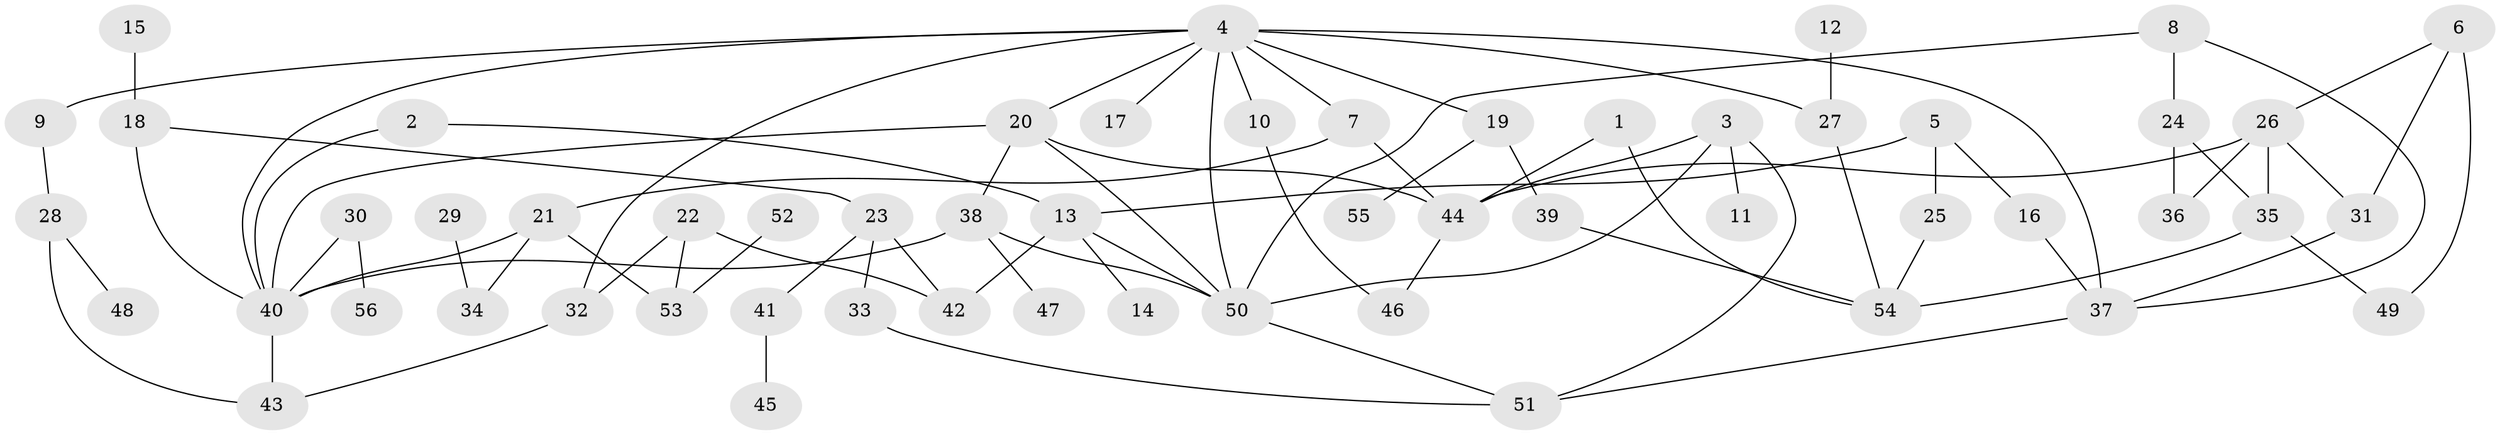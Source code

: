 // original degree distribution, {4: 0.11607142857142858, 5: 0.05357142857142857, 7: 0.017857142857142856, 3: 0.26785714285714285, 2: 0.25, 6: 0.008928571428571428, 1: 0.2857142857142857}
// Generated by graph-tools (version 1.1) at 2025/25/03/09/25 03:25:25]
// undirected, 56 vertices, 83 edges
graph export_dot {
graph [start="1"]
  node [color=gray90,style=filled];
  1;
  2;
  3;
  4;
  5;
  6;
  7;
  8;
  9;
  10;
  11;
  12;
  13;
  14;
  15;
  16;
  17;
  18;
  19;
  20;
  21;
  22;
  23;
  24;
  25;
  26;
  27;
  28;
  29;
  30;
  31;
  32;
  33;
  34;
  35;
  36;
  37;
  38;
  39;
  40;
  41;
  42;
  43;
  44;
  45;
  46;
  47;
  48;
  49;
  50;
  51;
  52;
  53;
  54;
  55;
  56;
  1 -- 44 [weight=1.0];
  1 -- 54 [weight=1.0];
  2 -- 13 [weight=1.0];
  2 -- 40 [weight=1.0];
  3 -- 11 [weight=1.0];
  3 -- 44 [weight=1.0];
  3 -- 50 [weight=1.0];
  3 -- 51 [weight=1.0];
  4 -- 7 [weight=1.0];
  4 -- 9 [weight=1.0];
  4 -- 10 [weight=1.0];
  4 -- 17 [weight=1.0];
  4 -- 19 [weight=2.0];
  4 -- 20 [weight=1.0];
  4 -- 27 [weight=1.0];
  4 -- 32 [weight=1.0];
  4 -- 37 [weight=1.0];
  4 -- 40 [weight=1.0];
  4 -- 50 [weight=1.0];
  5 -- 13 [weight=1.0];
  5 -- 16 [weight=1.0];
  5 -- 25 [weight=1.0];
  6 -- 26 [weight=1.0];
  6 -- 31 [weight=1.0];
  6 -- 49 [weight=1.0];
  7 -- 21 [weight=1.0];
  7 -- 44 [weight=1.0];
  8 -- 24 [weight=1.0];
  8 -- 37 [weight=1.0];
  8 -- 50 [weight=1.0];
  9 -- 28 [weight=1.0];
  10 -- 46 [weight=1.0];
  12 -- 27 [weight=1.0];
  13 -- 14 [weight=1.0];
  13 -- 42 [weight=1.0];
  13 -- 50 [weight=1.0];
  15 -- 18 [weight=1.0];
  16 -- 37 [weight=1.0];
  18 -- 23 [weight=1.0];
  18 -- 40 [weight=1.0];
  19 -- 39 [weight=1.0];
  19 -- 55 [weight=1.0];
  20 -- 38 [weight=1.0];
  20 -- 40 [weight=1.0];
  20 -- 44 [weight=1.0];
  20 -- 50 [weight=1.0];
  21 -- 34 [weight=1.0];
  21 -- 40 [weight=1.0];
  21 -- 53 [weight=1.0];
  22 -- 32 [weight=1.0];
  22 -- 42 [weight=1.0];
  22 -- 53 [weight=1.0];
  23 -- 33 [weight=1.0];
  23 -- 41 [weight=1.0];
  23 -- 42 [weight=1.0];
  24 -- 35 [weight=1.0];
  24 -- 36 [weight=1.0];
  25 -- 54 [weight=1.0];
  26 -- 31 [weight=1.0];
  26 -- 35 [weight=1.0];
  26 -- 36 [weight=1.0];
  26 -- 44 [weight=1.0];
  27 -- 54 [weight=1.0];
  28 -- 43 [weight=1.0];
  28 -- 48 [weight=1.0];
  29 -- 34 [weight=1.0];
  30 -- 40 [weight=1.0];
  30 -- 56 [weight=1.0];
  31 -- 37 [weight=1.0];
  32 -- 43 [weight=1.0];
  33 -- 51 [weight=1.0];
  35 -- 49 [weight=1.0];
  35 -- 54 [weight=1.0];
  37 -- 51 [weight=1.0];
  38 -- 40 [weight=1.0];
  38 -- 47 [weight=1.0];
  38 -- 50 [weight=1.0];
  39 -- 54 [weight=1.0];
  40 -- 43 [weight=1.0];
  41 -- 45 [weight=1.0];
  44 -- 46 [weight=1.0];
  50 -- 51 [weight=1.0];
  52 -- 53 [weight=1.0];
}
